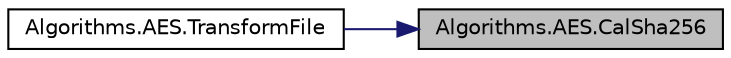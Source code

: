 digraph "Algorithms.AES.CalSha256"
{
 // INTERACTIVE_SVG=YES
 // LATEX_PDF_SIZE
  edge [fontname="Helvetica",fontsize="10",labelfontname="Helvetica",labelfontsize="10"];
  node [fontname="Helvetica",fontsize="10",shape=record];
  rankdir="RL";
  Node1 [label="Algorithms.AES.CalSha256",height=0.2,width=0.4,color="black", fillcolor="grey75", style="filled", fontcolor="black",tooltip="Calculates the SHA256 hash of the provided data."];
  Node1 -> Node2 [dir="back",color="midnightblue",fontsize="10",style="solid",fontname="Helvetica"];
  Node2 [label="Algorithms.AES.TransformFile",height=0.2,width=0.4,color="black", fillcolor="white", style="filled",URL="$d2/de7/a00014.html#a68883a386bad97e0b49fcc001f240ddc",tooltip="Transforms a file based on the specified operation."];
}
